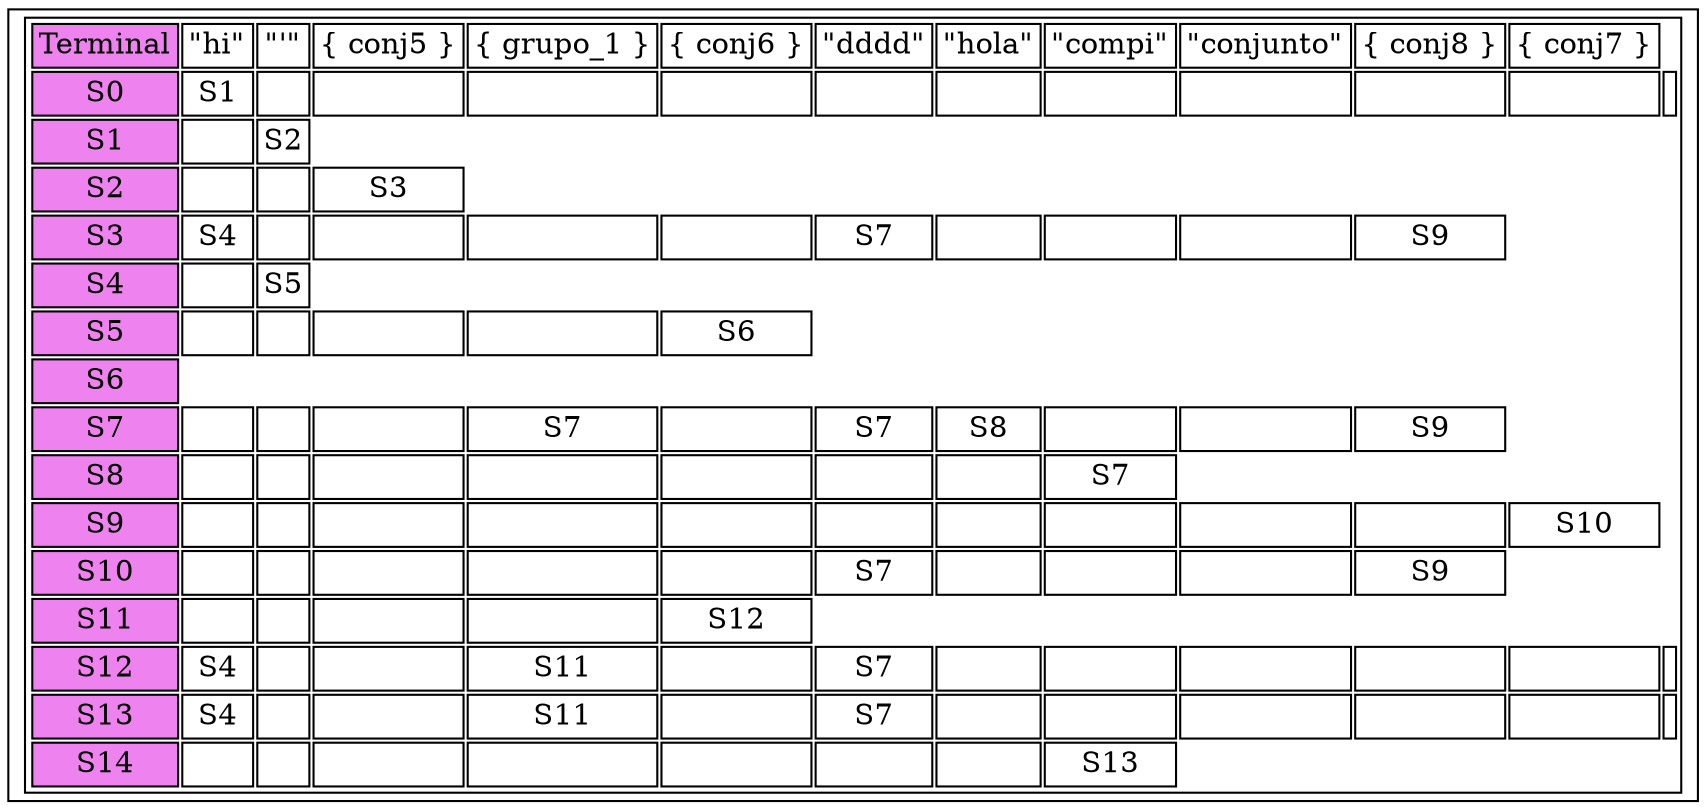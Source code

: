 digraph G{
node [shape=record];
table [ label = <
<table>
<tr><td bgcolor="violet">Terminal</td><td>"hi"</td><td>"'"</td><td>\{ conj5 \}</td><td>\{ grupo_1 \}</td><td>\{ conj6 \}</td><td>"dddd"</td><td>"hola"</td><td>"compi"</td><td>"conjunto"</td><td>\{ conj8 \}</td><td>\{ conj7 \}</td></tr>
<tr>
<td bgcolor="violet">S0</td><td>S1</td>
<td></td>
<td></td>
<td></td>
<td></td>
<td></td>
<td></td>
<td></td>
<td></td>
<td></td>
<td></td>
<td></td>
</tr>
<tr>
<td bgcolor="violet">S1</td><td></td>
<td>S2</td>
</tr>
<tr>
<td bgcolor="violet">S2</td><td></td>
<td></td>
<td>S3</td>
</tr>
<tr>
<td bgcolor="violet">S3</td><td>S4</td>
<td></td>
<td></td>
<td></td>
<td></td>
<td>S7</td>
<td></td>
<td></td>
<td></td>
<td>S9</td>
</tr>
<tr>
<td bgcolor="violet">S4</td><td></td>
<td>S5</td>
</tr>
<tr>
<td bgcolor="violet">S5</td><td></td>
<td></td>
<td></td>
<td></td>
<td>S6</td>
</tr>
<tr>
<td bgcolor="violet">S6</td></tr>
<tr>
<td bgcolor="violet">S7</td><td></td>
<td></td>
<td></td>
<td>S7</td>
<td></td>
<td>S7</td>
<td>S8</td>
<td></td>
<td></td>
<td>S9</td>
</tr>
<tr>
<td bgcolor="violet">S8</td><td></td>
<td></td>
<td></td>
<td></td>
<td></td>
<td></td>
<td></td>
<td>S7</td>
</tr>
<tr>
<td bgcolor="violet">S9</td><td></td>
<td></td>
<td></td>
<td></td>
<td></td>
<td></td>
<td></td>
<td></td>
<td></td>
<td></td>
<td>S10</td>
</tr>
<tr>
<td bgcolor="violet">S10</td><td></td>
<td></td>
<td></td>
<td></td>
<td></td>
<td>S7</td>
<td></td>
<td></td>
<td></td>
<td>S9</td>
</tr>
<tr>
<td bgcolor="violet">S11</td><td></td>
<td></td>
<td></td>
<td></td>
<td>S12</td>
</tr>
<tr>
<td bgcolor="violet">S12</td><td>S4</td>
<td></td>
<td></td>
<td>S11</td>
<td></td>
<td>S7</td>
<td></td>
<td></td>
<td></td>
<td></td>
<td></td>
<td></td>
</tr>
<tr>
<td bgcolor="violet">S13</td><td>S4</td>
<td></td>
<td></td>
<td>S11</td>
<td></td>
<td>S7</td>
<td></td>
<td></td>
<td></td>
<td></td>
<td></td>
<td></td>
</tr>
<tr>
<td bgcolor="violet">S14</td><td></td>
<td></td>
<td></td>
<td></td>
<td></td>
<td></td>
<td></td>
<td>S13</td>
</tr>
</table>> ]
}
